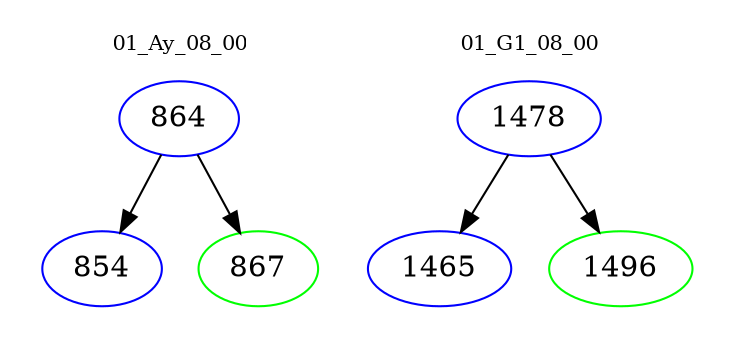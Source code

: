 digraph{
subgraph cluster_0 {
color = white
label = "01_Ay_08_00";
fontsize=10;
T0_864 [label="864", color="blue"]
T0_864 -> T0_854 [color="black"]
T0_854 [label="854", color="blue"]
T0_864 -> T0_867 [color="black"]
T0_867 [label="867", color="green"]
}
subgraph cluster_1 {
color = white
label = "01_G1_08_00";
fontsize=10;
T1_1478 [label="1478", color="blue"]
T1_1478 -> T1_1465 [color="black"]
T1_1465 [label="1465", color="blue"]
T1_1478 -> T1_1496 [color="black"]
T1_1496 [label="1496", color="green"]
}
}
